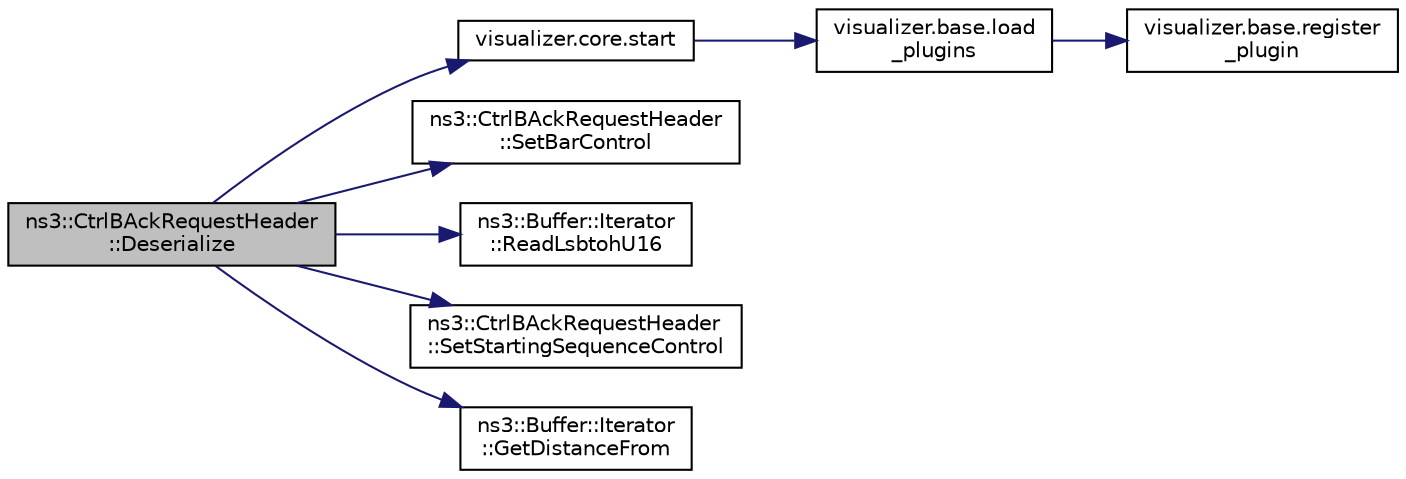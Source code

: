 digraph "ns3::CtrlBAckRequestHeader::Deserialize"
{
  edge [fontname="Helvetica",fontsize="10",labelfontname="Helvetica",labelfontsize="10"];
  node [fontname="Helvetica",fontsize="10",shape=record];
  rankdir="LR";
  Node1 [label="ns3::CtrlBAckRequestHeader\l::Deserialize",height=0.2,width=0.4,color="black", fillcolor="grey75", style="filled", fontcolor="black"];
  Node1 -> Node2 [color="midnightblue",fontsize="10",style="solid"];
  Node2 [label="visualizer.core.start",height=0.2,width=0.4,color="black", fillcolor="white", style="filled",URL="$df/d6c/namespacevisualizer_1_1core.html#a2a35e5d8a34af358b508dac8635754e0"];
  Node2 -> Node3 [color="midnightblue",fontsize="10",style="solid"];
  Node3 [label="visualizer.base.load\l_plugins",height=0.2,width=0.4,color="black", fillcolor="white", style="filled",URL="$d4/d39/namespacevisualizer_1_1base.html#ad171497a5ff1afe0a73bedaebf35448f"];
  Node3 -> Node4 [color="midnightblue",fontsize="10",style="solid"];
  Node4 [label="visualizer.base.register\l_plugin",height=0.2,width=0.4,color="black", fillcolor="white", style="filled",URL="$d4/d39/namespacevisualizer_1_1base.html#a6b0ffcff1e17ec4027496f50177e5b9e"];
  Node1 -> Node5 [color="midnightblue",fontsize="10",style="solid"];
  Node5 [label="ns3::CtrlBAckRequestHeader\l::SetBarControl",height=0.2,width=0.4,color="black", fillcolor="white", style="filled",URL="$d9/dda/classns3_1_1CtrlBAckRequestHeader.html#aca545d2a090ef7c80e129765bf713be8"];
  Node1 -> Node6 [color="midnightblue",fontsize="10",style="solid"];
  Node6 [label="ns3::Buffer::Iterator\l::ReadLsbtohU16",height=0.2,width=0.4,color="black", fillcolor="white", style="filled",URL="$d0/daf/classns3_1_1Buffer_1_1Iterator.html#a987b700afdfba28b1b7d7bd2e885775d"];
  Node1 -> Node7 [color="midnightblue",fontsize="10",style="solid"];
  Node7 [label="ns3::CtrlBAckRequestHeader\l::SetStartingSequenceControl",height=0.2,width=0.4,color="black", fillcolor="white", style="filled",URL="$d9/dda/classns3_1_1CtrlBAckRequestHeader.html#aa1307bf1a5479bdad9ffd2963ef1e119"];
  Node1 -> Node8 [color="midnightblue",fontsize="10",style="solid"];
  Node8 [label="ns3::Buffer::Iterator\l::GetDistanceFrom",height=0.2,width=0.4,color="black", fillcolor="white", style="filled",URL="$d0/daf/classns3_1_1Buffer_1_1Iterator.html#a90ff2512ad02e7449ace678d0aaf672a"];
}
